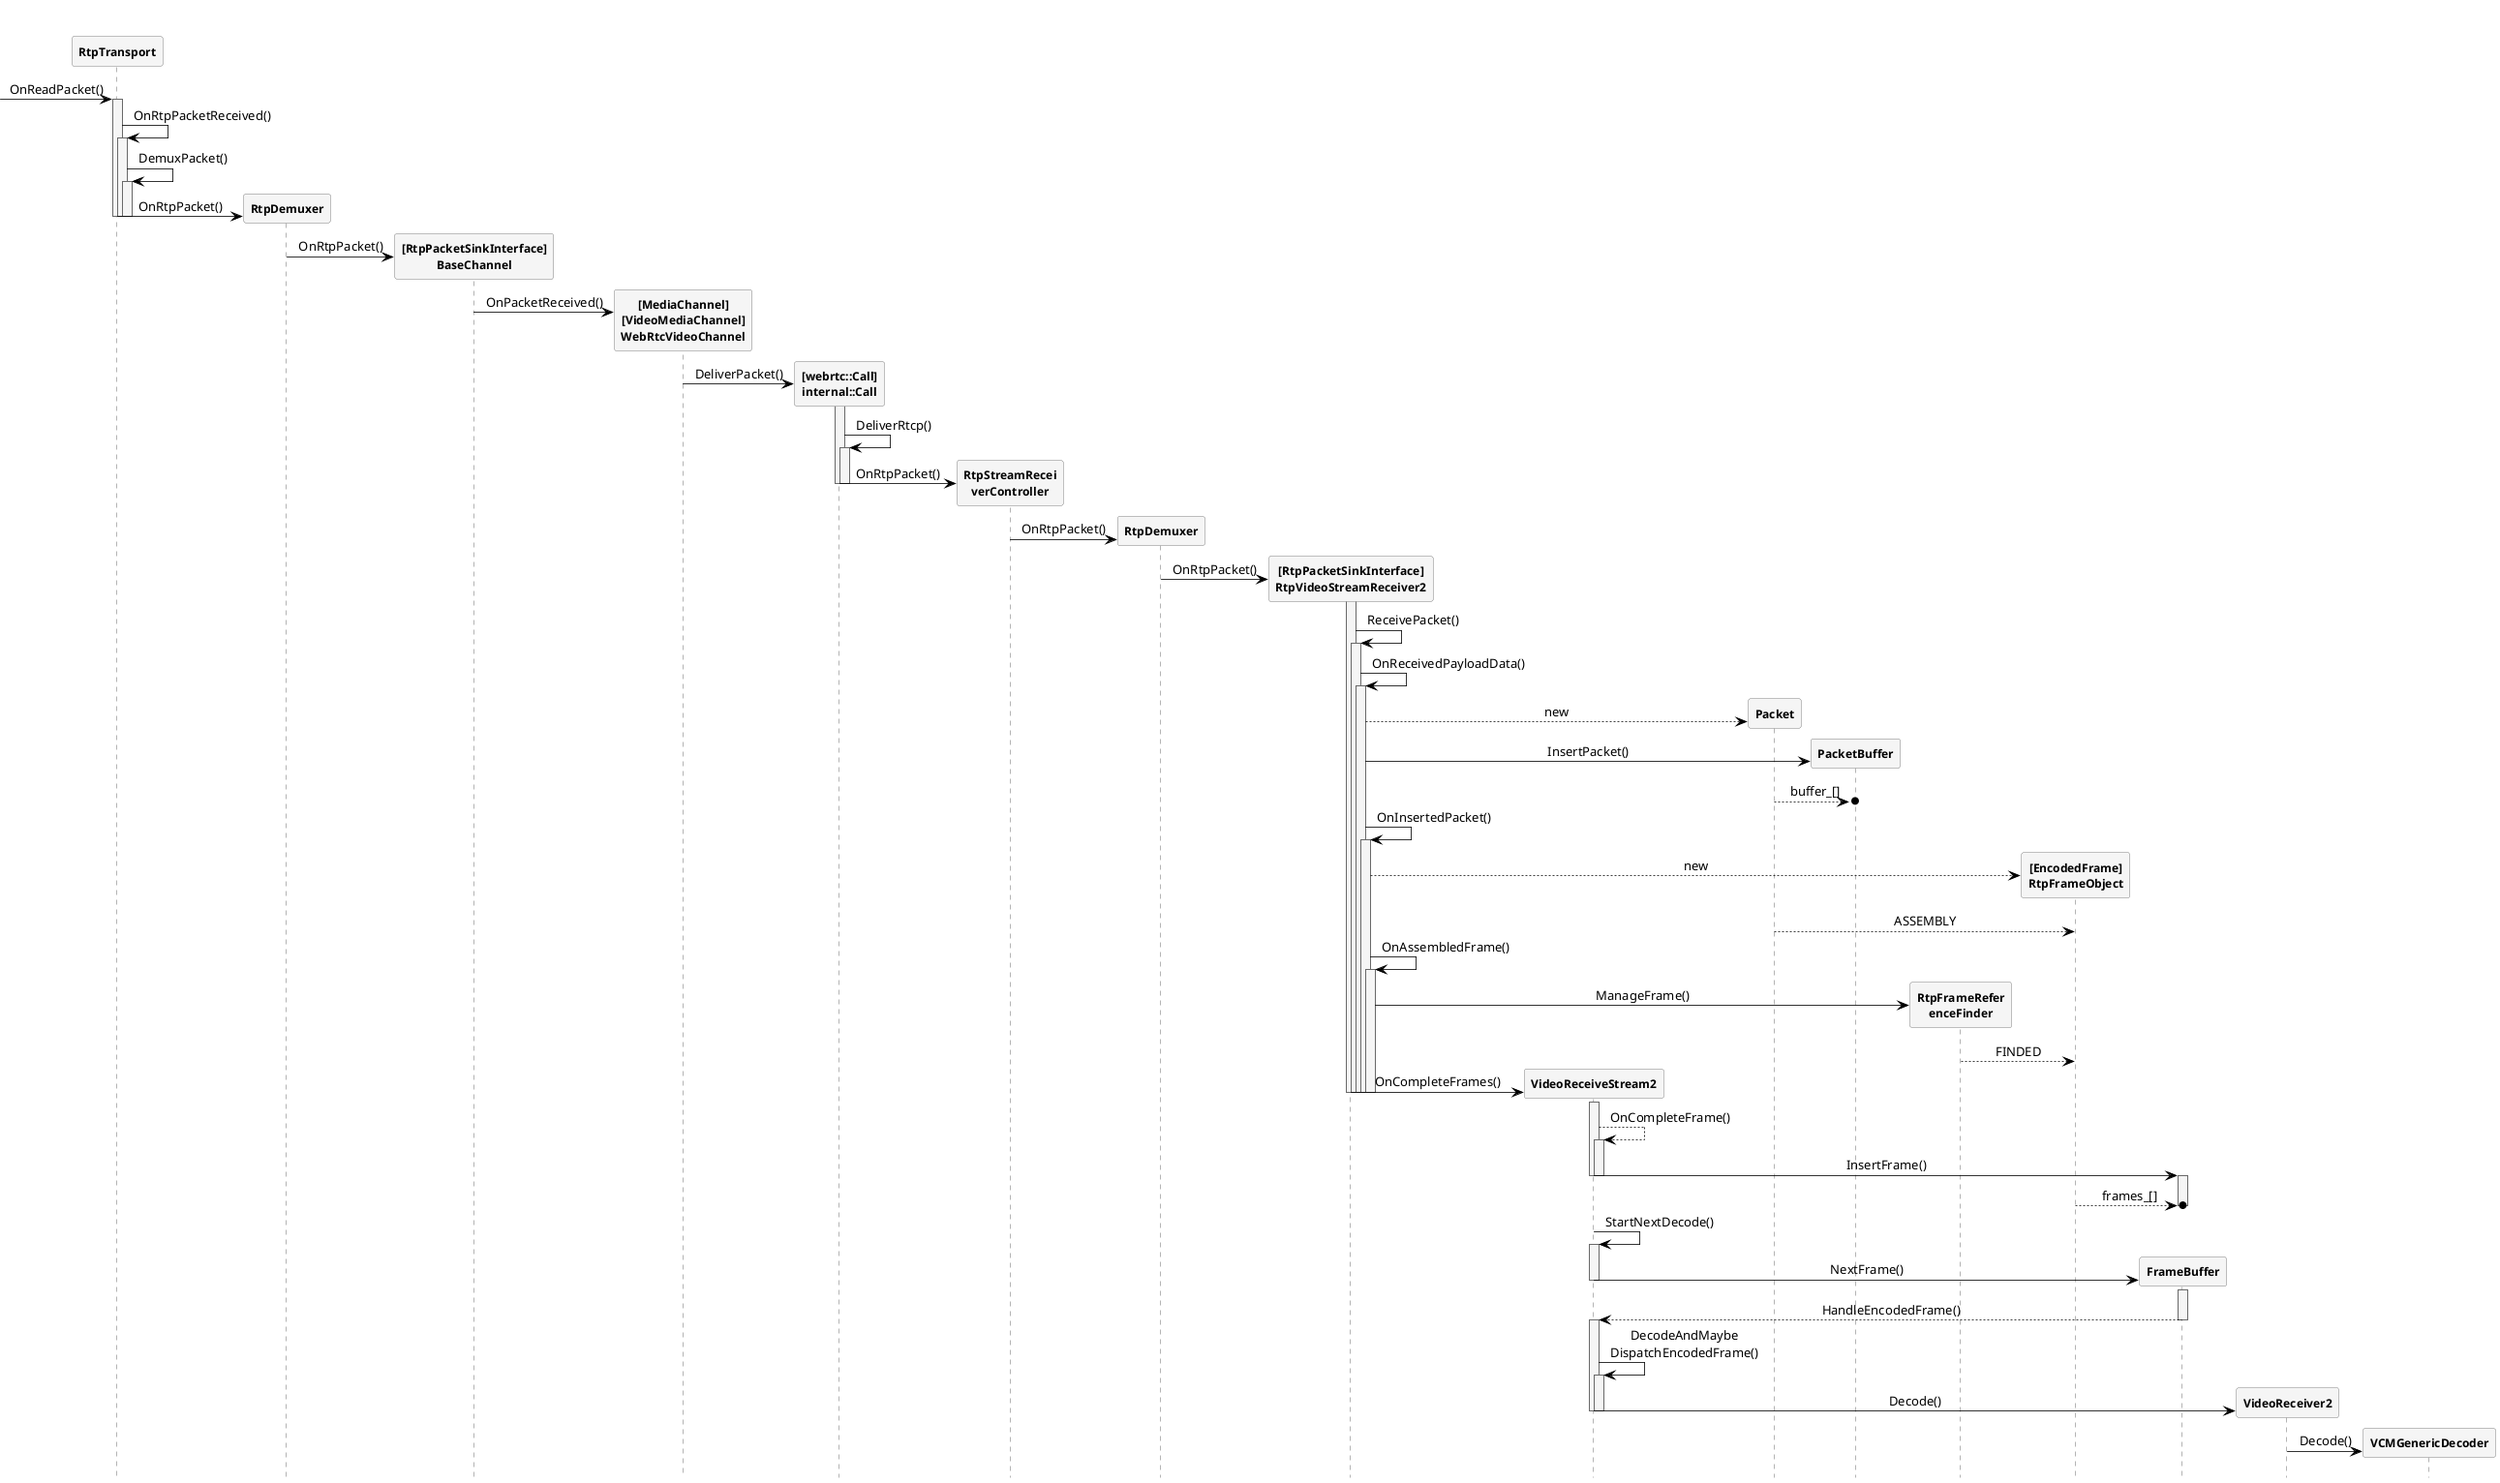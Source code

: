 @startuml PacketBuffer
 
hide footbox
skinparam {
    ' defaultFontName Abyssinica SIL
    Shadowing false  
    backgroundColor white
    NoteFontColor #Black
    NoteFontSize 16
    NoteTextAlignment left
    NoteBackgroundColor WhiteSmoke
    NoteColor transparent
    NoteBorderThickness 0
    NoteBorderColor transparent
    NoteBorderThickness 0
    NoteShadowing false
    ParticipantPadding 0
    BoxPadding 20
    dpi 96
    ClassBackgroundColor transparent
    ClassHeaderBackgroundColor lightgreen
    ClassStereotypeFontColor transparent
    SequenceBoxBordercolor sienna
    SequenceBoxFontSize 24
    SequenceBoxFontColor Black
    SequenceBoxBackgroundColor WhiteSmoke
    SequenceLifeLineBackgroundColor WhiteSmoke
    SequenceMessageAlignment center
    SequenceGroupHeaderFontColor White
    SequenceGroupHeaderFontSize 20
    SequenceGroupBackgroundColor DarkOliveGreen
    SequenceGroupBodyBackgroundColor transparent
    SequenceGroupBorderThickness 4
    SequenceGroupBorderColor DarkOliveGreen
    ' transparent
    sequence {
        ParticipantBackgroundColor WhiteSmoke
        ParticipantBorderColor Gray
        ParticipantFontStyle Bold
        ParticipantFontSize 12
        ParticipantPadding 0
 
        LifeLineBorderColor DimGray
        ArrowColor Black
        ArrowThickness 0.8
        ColorArrowSeparationSpace 30
    }
}

participant RtpTransport
participant RtpDemuxer
participant "[RtpPacketSinkInterface]\nBaseChannel" as BaseChannel
participant "[MediaChannel]\n[VideoMediaChannel]\nWebRtcVideoChannel" as WebRtcVideoChannel
participant "[webrtc::Call]\ninternal::Call" as Call
participant "RtpStreamRecei\nverController" as RtpStreamReceiverController
participant "RtpDemuxer" as RtpDemuxer2
participant "[RtpPacketSinkInterface]\nRtpVideoStreamReceiver2" as RtpVideoStreamReceiver2
participant VideoReceiveStream2
participant "Packet" as Packet
participant PacketBuffer
participant "RtpFrameRefer\nenceFinder" as RtpFrameReferenceFinder
participant "[EncodedFrame]\nRtpFrameObject" as RtpFrameObject
participant FrameBuffer

->RtpTransport:OnReadPacket()
activate RtpTransport
RtpTransport->RtpTransport:OnRtpPacketReceived()
activate RtpTransport
RtpTransport->RtpTransport:DemuxPacket()
activate RtpTransport
create RtpDemuxer
RtpTransport->RtpDemuxer:OnRtpPacket()
deactivate RtpTransport
deactivate RtpTransport
deactivate RtpTransport
create BaseChannel
RtpDemuxer->BaseChannel:OnRtpPacket()
create WebRtcVideoChannel
BaseChannel->WebRtcVideoChannel:OnPacketReceived()
create Call
WebRtcVideoChannel->Call:DeliverPacket()
activate Call
Call->Call:DeliverRtcp()
activate Call
create RtpStreamReceiverController
Call->RtpStreamReceiverController:OnRtpPacket()
deactivate Call
deactivate Call
create RtpDemuxer2
RtpStreamReceiverController->RtpDemuxer2:OnRtpPacket()
create RtpVideoStreamReceiver2
RtpDemuxer2->RtpVideoStreamReceiver2:OnRtpPacket()
activate RtpVideoStreamReceiver2
RtpVideoStreamReceiver2->RtpVideoStreamReceiver2:ReceivePacket()
activate RtpVideoStreamReceiver2
RtpVideoStreamReceiver2->RtpVideoStreamReceiver2:OnReceivedPayloadData()
activate RtpVideoStreamReceiver2

create Packet
RtpVideoStreamReceiver2-->Packet:new
create PacketBuffer
RtpVideoStreamReceiver2->PacketBuffer:InsertPacket()
Packet-->o PacketBuffer:buffer_[]
RtpVideoStreamReceiver2->RtpVideoStreamReceiver2:OnInsertedPacket()
activate RtpVideoStreamReceiver2
create RtpFrameObject
RtpVideoStreamReceiver2-->RtpFrameObject:new
Packet-->RtpFrameObject:ASSEMBLY
RtpVideoStreamReceiver2->RtpVideoStreamReceiver2:OnAssembledFrame()
activate RtpVideoStreamReceiver2
create RtpFrameReferenceFinder
RtpVideoStreamReceiver2->RtpFrameReferenceFinder:ManageFrame()
RtpFrameReferenceFinder-->RtpFrameObject:FINDED

create VideoReceiveStream2
RtpVideoStreamReceiver2->VideoReceiveStream2:OnCompleteFrames()
deactivate RtpVideoStreamReceiver2
deactivate RtpVideoStreamReceiver2
deactivate RtpVideoStreamReceiver2
deactivate RtpVideoStreamReceiver2
deactivate RtpVideoStreamReceiver2
activate VideoReceiveStream2
VideoReceiveStream2-->VideoReceiveStream2:OnCompleteFrame()
activate VideoReceiveStream2
VideoReceiveStream2->FrameBuffer:InsertFrame()
deactivate VideoReceiveStream2
deactivate VideoReceiveStream2
activate FrameBuffer
RtpFrameObject-->o FrameBuffer:frames_[]
deactivate FrameBuffer

VideoReceiveStream2->VideoReceiveStream2:StartNextDecode()
activate VideoReceiveStream2

create FrameBuffer
VideoReceiveStream2->FrameBuffer:NextFrame()
deactivate VideoReceiveStream2
activate FrameBuffer
FrameBuffer-->VideoReceiveStream2:HandleEncodedFrame()
deactivate FrameBuffer
activate VideoReceiveStream2
VideoReceiveStream2->VideoReceiveStream2:DecodeAndMaybe\nDispatchEncodedFrame()
activate VideoReceiveStream2
create VideoReceiver2
VideoReceiveStream2->VideoReceiver2:Decode()
deactivate VideoReceiveStream2
deactivate VideoReceiveStream2
create VCMGenericDecoder
VideoReceiver2->VCMGenericDecoder:Decode()

@enduml